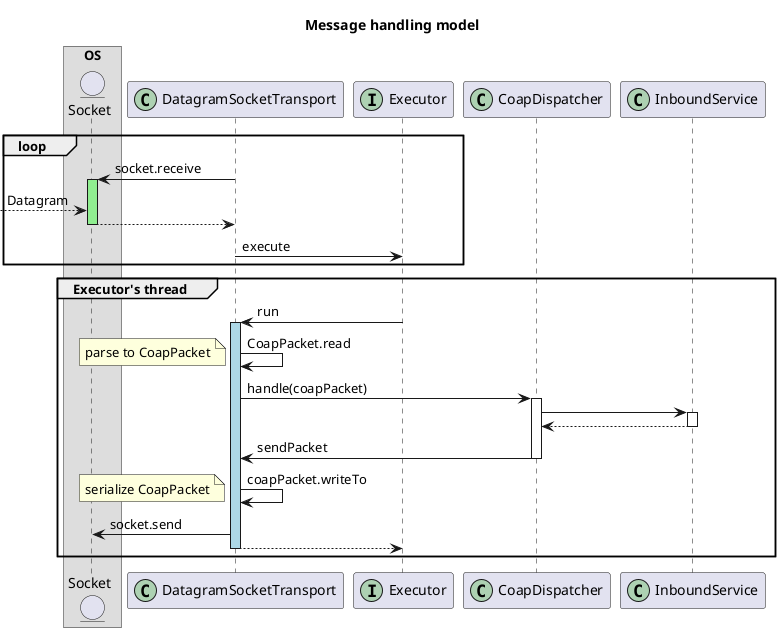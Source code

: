 @startuml
title: Message handling model

box "OS"
    entity Socket as sock
end box
participant DatagramSocketTransport as udp <<(C,#ADD1B2)>>
participant Executor as exec <<(I,#ADD1B2)>>
participant CoapDispatcher as server <<(C,#ADD1B2)>>
participant InboundService as inbound <<(C,#ADD1B2)>>


loop
udp -> sock++ #LightGreen: socket.receive
--> sock: Datagram
udp <-- sock--
udp -> exec: execute
end

group Executor's thread
exec -> udp++ #LightBlue: run
    udp -> udp: CoapPacket.read
    note left: parse to CoapPacket

    udp -> server++: handle(coapPacket)
        server -> inbound++
        inbound --> server--:
    server -> udp--: sendPacket

    udp -> udp: coapPacket.writeTo
    note left: serialize CoapPacket
    udp -> sock: socket.send

exec <-- udp--
end


@enduml

@startuml
Title: Chain of message flow
skinparam componentStyle rectangle

component "Dispatcher" as disp
interface "Transport" as trans
component "PiggybackedExchange"

frame "Outbound service" {
    component "TimeoutFilter" as outTimeout
    component "toCoapPacket" as outToCoapPacket
    component "RetransmissionFilter" as outRetr

    [ObserveRequest] --> [CongestionControl]
    [CongestionControl] --> [BlockWiseOutgoing]
    [BlockWiseOutgoing] --> outTimeout
    outTimeout --> outToCoapPacket
    outToCoapPacket --> [UpdateMID]
    [UpdateMID] --> [ExchangeFilter]
    [ExchangeFilter] --> outRetr
    outRetr --> [PiggybackedExchange]
    [PiggybackedExchange] --> trans: sendPacket()

    [ExchangeFilter] <. disp: separate\nresponse
    [PiggybackedExchange] <. disp: piggybacked\nresponse
}

frame "Outbound observations" {
    [RetransmissionFilter] -left--> [PiggybackedExchange]
    [RetransmissionFilter] <-- [toCoapPacket]
    [toCoapPacket] <-- [TimeoutFilter]
    [TimeoutFilter] <-- [BlockWiseNotification]
    [BlockWiseNotification] <-- [NotificationValidator]
}

frame "Inbound" {
    disp -down..> [DuplicateFilter]: request
    [DuplicateFilter] --> [toCoapRequest]
    [toCoapRequest] --> [CatchExceptions]
    [CatchExceptions] --> [CriticalOptionVerifier]
    [CriticalOptionVerifier] --> [ObservationSender]
    [ObservationSender] --> [BlockWiseIncoming]

    [ObservationSender] -right.> [NotificationValidator]: send next\nobservation
}

send --> [ObserveRequest]: CoapRequest
[BlockWiseIncoming] --> [RouterService]
disp <-- trans

@enduml